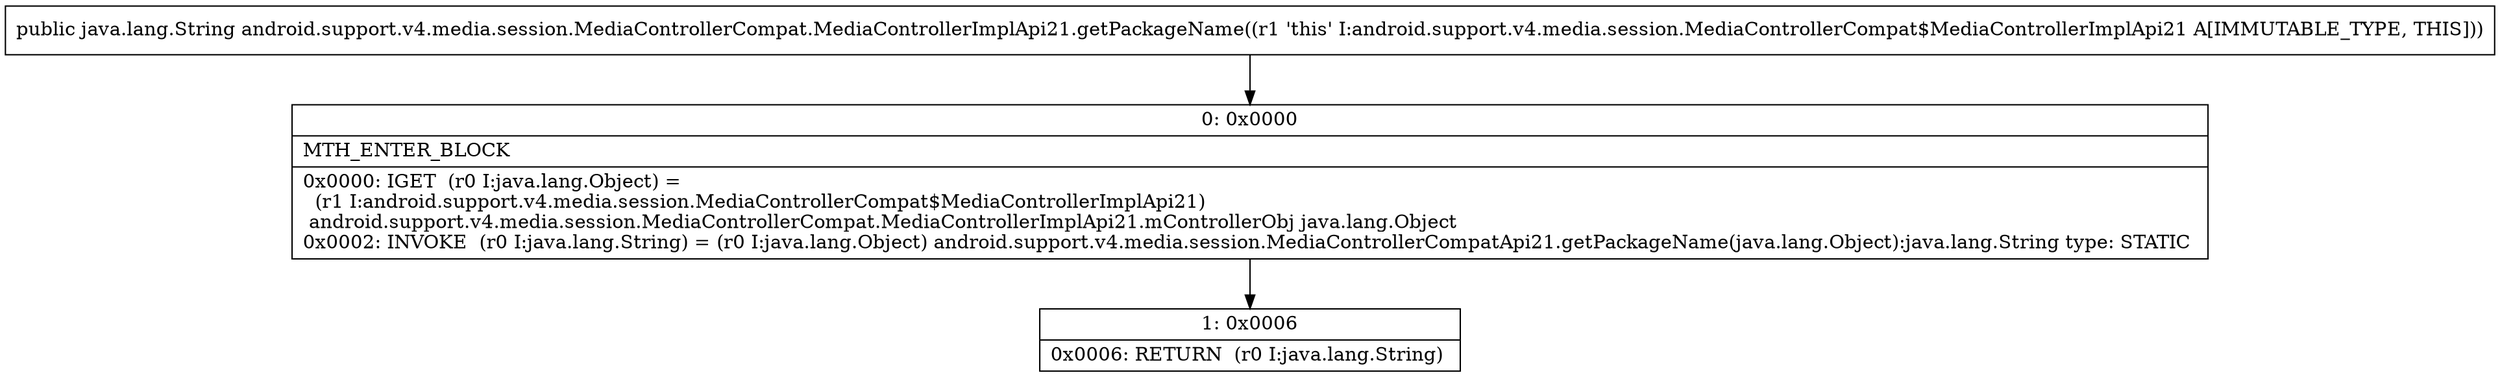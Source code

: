 digraph "CFG forandroid.support.v4.media.session.MediaControllerCompat.MediaControllerImplApi21.getPackageName()Ljava\/lang\/String;" {
Node_0 [shape=record,label="{0\:\ 0x0000|MTH_ENTER_BLOCK\l|0x0000: IGET  (r0 I:java.lang.Object) = \l  (r1 I:android.support.v4.media.session.MediaControllerCompat$MediaControllerImplApi21)\l android.support.v4.media.session.MediaControllerCompat.MediaControllerImplApi21.mControllerObj java.lang.Object \l0x0002: INVOKE  (r0 I:java.lang.String) = (r0 I:java.lang.Object) android.support.v4.media.session.MediaControllerCompatApi21.getPackageName(java.lang.Object):java.lang.String type: STATIC \l}"];
Node_1 [shape=record,label="{1\:\ 0x0006|0x0006: RETURN  (r0 I:java.lang.String) \l}"];
MethodNode[shape=record,label="{public java.lang.String android.support.v4.media.session.MediaControllerCompat.MediaControllerImplApi21.getPackageName((r1 'this' I:android.support.v4.media.session.MediaControllerCompat$MediaControllerImplApi21 A[IMMUTABLE_TYPE, THIS])) }"];
MethodNode -> Node_0;
Node_0 -> Node_1;
}

